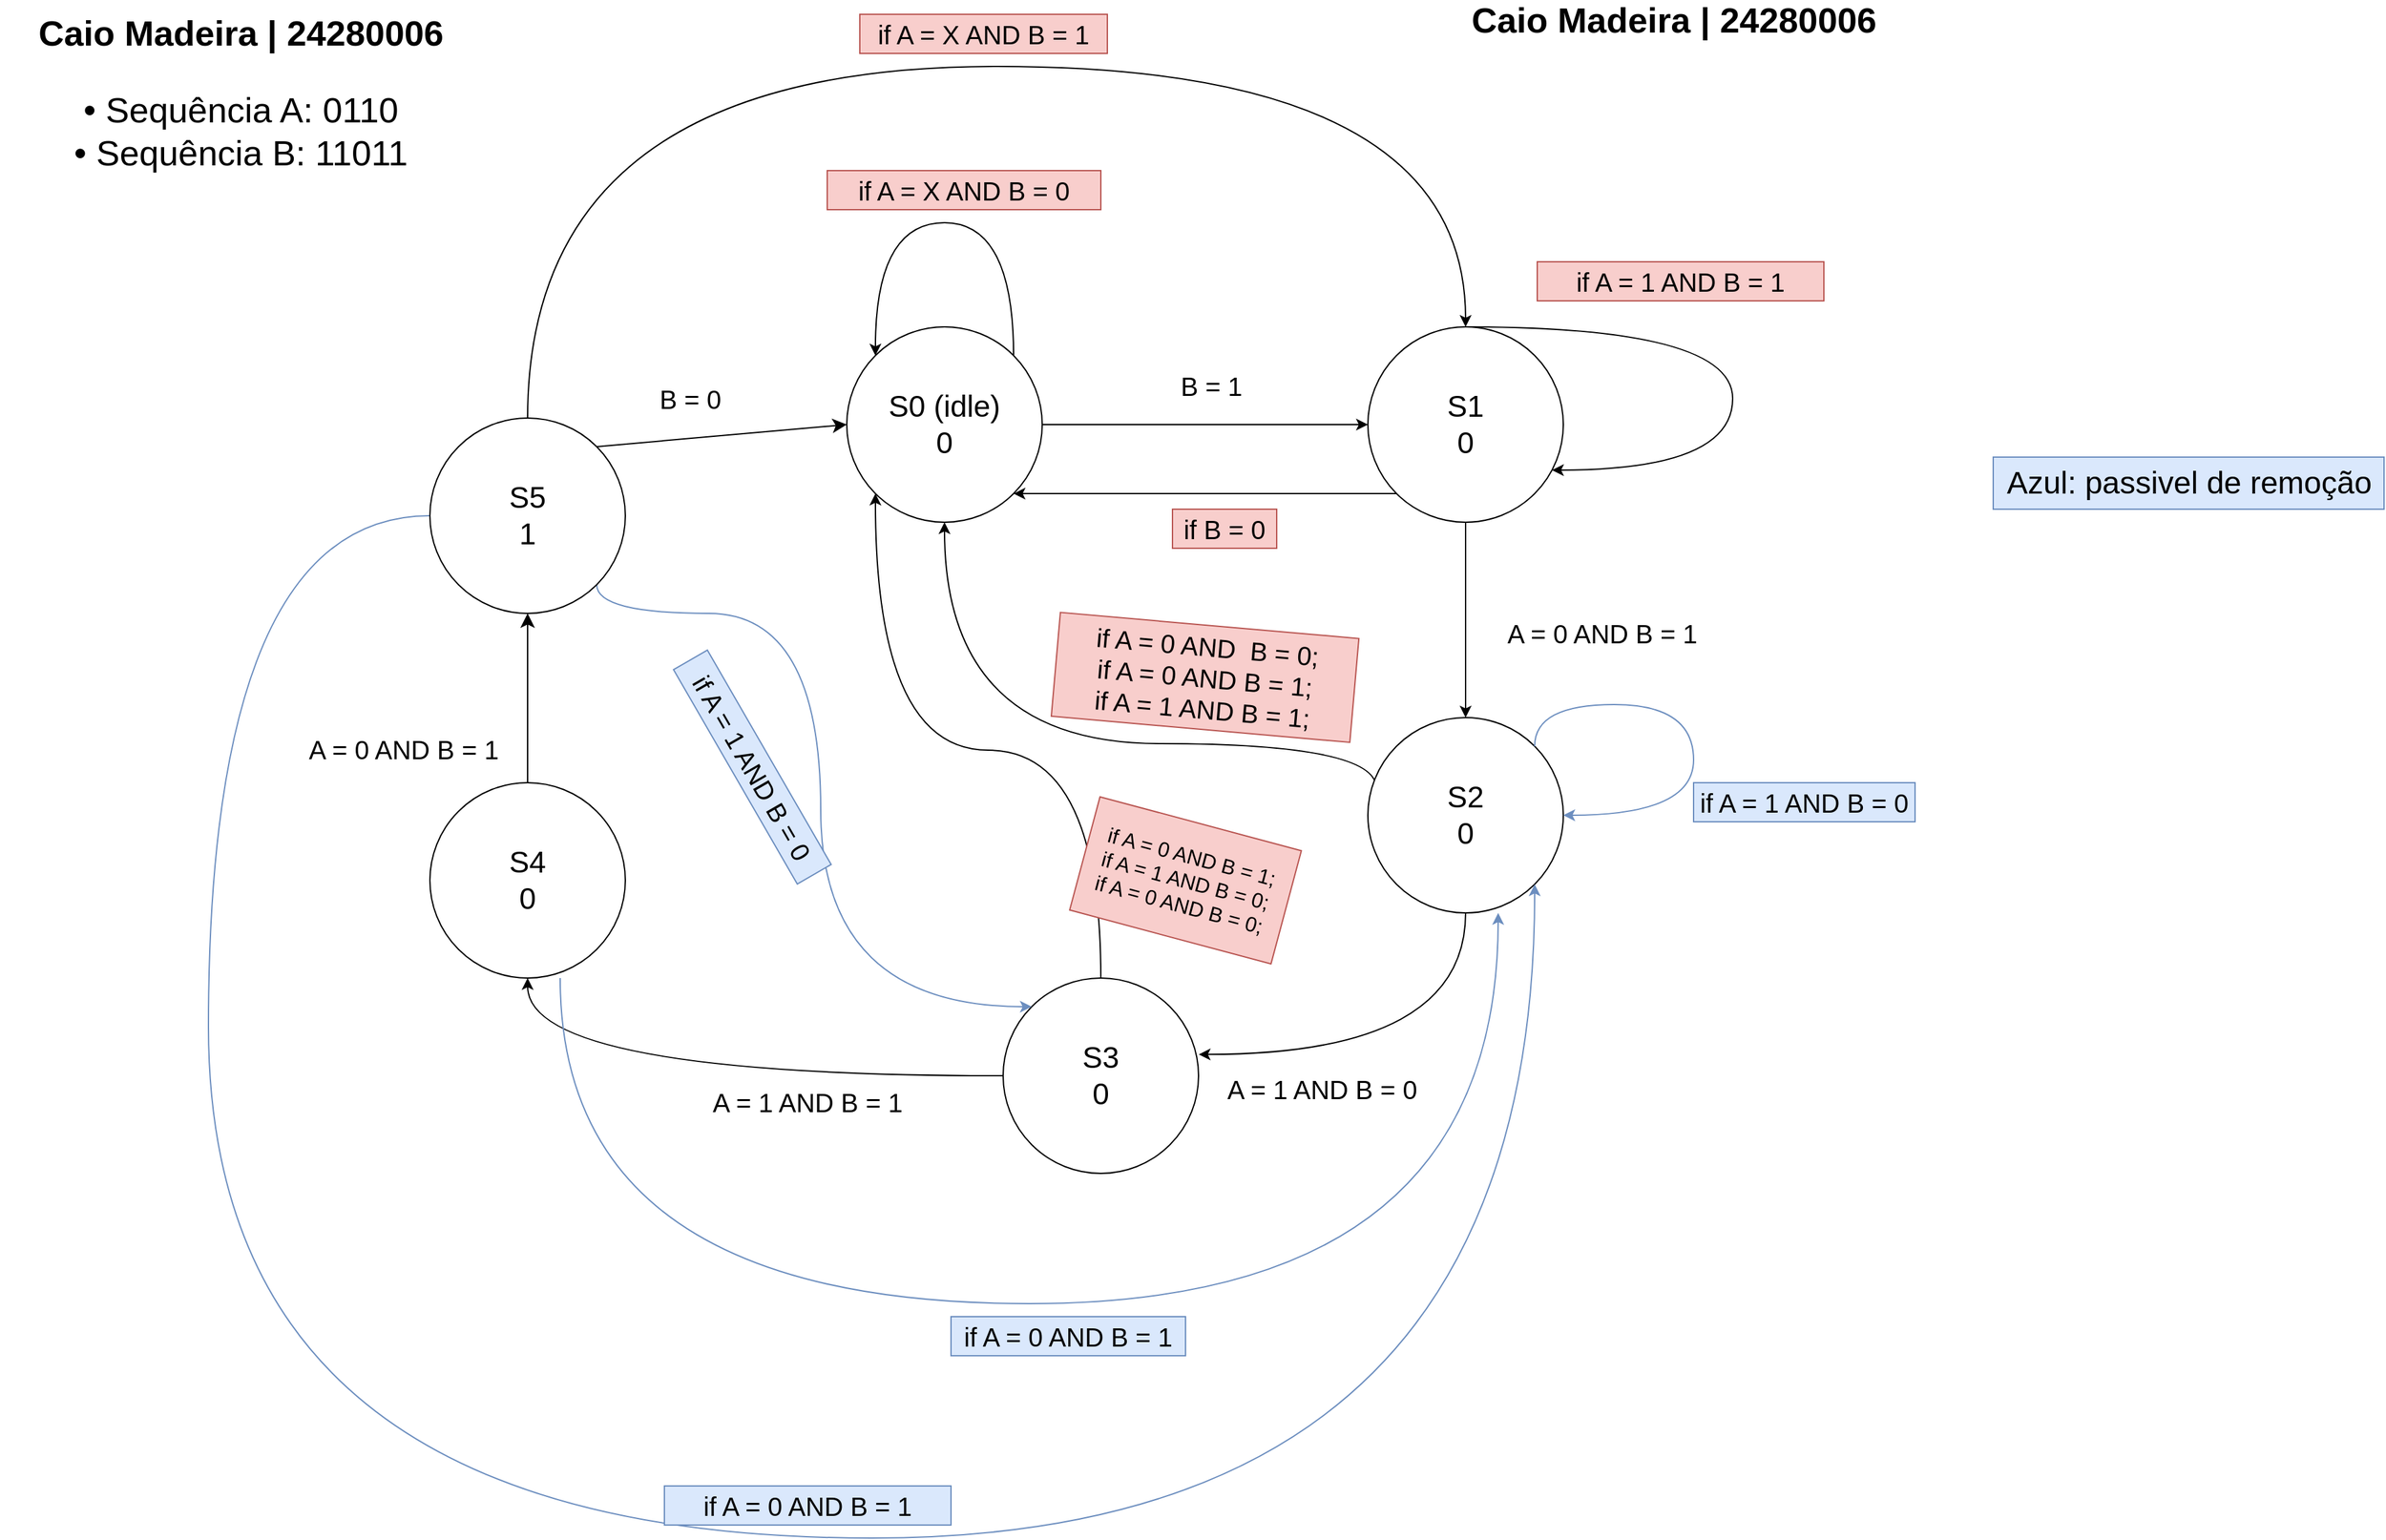 <mxfile version="24.8.4">
  <diagram name="Page-1" id="b_PFSjgRnYWqNBcnfu1e">
    <mxGraphModel dx="3000" dy="1640" grid="1" gridSize="10" guides="1" tooltips="1" connect="1" arrows="1" fold="1" page="0" pageScale="1" pageWidth="850" pageHeight="1100" background="none" math="0" shadow="0">
      <root>
        <mxCell id="0" />
        <mxCell id="1" parent="0" />
        <mxCell id="tQddnmzMiFavjvR3CnS6-4" style="edgeStyle=orthogonalEdgeStyle;rounded=0;orthogonalLoop=1;jettySize=auto;html=1;entryX=0;entryY=0.5;entryDx=0;entryDy=0;" parent="1" source="tQddnmzMiFavjvR3CnS6-1" target="tQddnmzMiFavjvR3CnS6-2" edge="1">
          <mxGeometry relative="1" as="geometry" />
        </mxCell>
        <mxCell id="tQddnmzMiFavjvR3CnS6-1" value="&lt;font style=&quot;font-size: 23px;&quot;&gt;S0 (idle)&lt;br&gt;0&lt;/font&gt;" style="ellipse;whiteSpace=wrap;html=1;aspect=fixed;" parent="1" vertex="1">
          <mxGeometry x="240" y="100" width="150" height="150" as="geometry" />
        </mxCell>
        <mxCell id="tQddnmzMiFavjvR3CnS6-7" style="edgeStyle=orthogonalEdgeStyle;rounded=0;orthogonalLoop=1;jettySize=auto;html=1;" parent="1" source="tQddnmzMiFavjvR3CnS6-2" edge="1">
          <mxGeometry relative="1" as="geometry">
            <mxPoint x="715" y="400" as="targetPoint" />
          </mxGeometry>
        </mxCell>
        <mxCell id="tQddnmzMiFavjvR3CnS6-23" style="edgeStyle=orthogonalEdgeStyle;rounded=0;orthogonalLoop=1;jettySize=auto;html=1;exitX=0;exitY=1;exitDx=0;exitDy=0;entryX=1;entryY=1;entryDx=0;entryDy=0;" parent="1" source="tQddnmzMiFavjvR3CnS6-2" target="tQddnmzMiFavjvR3CnS6-1" edge="1">
          <mxGeometry relative="1" as="geometry" />
        </mxCell>
        <mxCell id="tQddnmzMiFavjvR3CnS6-2" value="&lt;font style=&quot;font-size: 23px;&quot;&gt;S1&lt;br&gt;0&lt;/font&gt;" style="ellipse;whiteSpace=wrap;html=1;aspect=fixed;" parent="1" vertex="1">
          <mxGeometry x="640" y="100" width="150" height="150" as="geometry" />
        </mxCell>
        <mxCell id="tQddnmzMiFavjvR3CnS6-3" value="&lt;span style=&quot;font-size: 20px;&quot;&gt;B = 1&lt;/span&gt;" style="text;html=1;align=center;verticalAlign=middle;whiteSpace=wrap;rounded=0;" parent="1" vertex="1">
          <mxGeometry x="490" y="130" width="60" height="30" as="geometry" />
        </mxCell>
        <mxCell id="tQddnmzMiFavjvR3CnS6-25" style="edgeStyle=orthogonalEdgeStyle;rounded=0;orthogonalLoop=1;jettySize=auto;html=1;entryX=0.5;entryY=1;entryDx=0;entryDy=0;curved=1;exitX=0.042;exitY=0.358;exitDx=0;exitDy=0;exitPerimeter=0;" parent="1" source="tQddnmzMiFavjvR3CnS6-5" target="tQddnmzMiFavjvR3CnS6-1" edge="1">
          <mxGeometry relative="1" as="geometry">
            <Array as="points">
              <mxPoint x="646" y="420" />
              <mxPoint x="315" y="420" />
            </Array>
          </mxGeometry>
        </mxCell>
        <mxCell id="tQddnmzMiFavjvR3CnS6-5" value="&lt;span style=&quot;font-size: 23px;&quot;&gt;S2&lt;/span&gt;&lt;div&gt;&lt;span style=&quot;font-size: 23px;&quot;&gt;0&lt;/span&gt;&lt;/div&gt;" style="ellipse;whiteSpace=wrap;html=1;aspect=fixed;" parent="1" vertex="1">
          <mxGeometry x="640" y="400" width="150" height="150" as="geometry" />
        </mxCell>
        <mxCell id="tQddnmzMiFavjvR3CnS6-9" value="&lt;span style=&quot;font-size: 20px;&quot;&gt;A = 0 AND B = 1&lt;/span&gt;" style="text;html=1;align=center;verticalAlign=middle;whiteSpace=wrap;rounded=0;" parent="1" vertex="1">
          <mxGeometry x="740" y="320" width="160" height="30" as="geometry" />
        </mxCell>
        <mxCell id="tQddnmzMiFavjvR3CnS6-11" style="edgeStyle=orthogonalEdgeStyle;rounded=0;orthogonalLoop=1;jettySize=auto;html=1;exitX=1;exitY=0;exitDx=0;exitDy=0;entryX=0;entryY=0;entryDx=0;entryDy=0;curved=1;" parent="1" source="tQddnmzMiFavjvR3CnS6-1" target="tQddnmzMiFavjvR3CnS6-1" edge="1">
          <mxGeometry relative="1" as="geometry">
            <Array as="points">
              <mxPoint x="368" y="20" />
              <mxPoint x="262" y="20" />
            </Array>
          </mxGeometry>
        </mxCell>
        <mxCell id="tQddnmzMiFavjvR3CnS6-16" style="edgeStyle=orthogonalEdgeStyle;rounded=0;orthogonalLoop=1;jettySize=auto;html=1;entryX=0.5;entryY=1;entryDx=0;entryDy=0;curved=1;" parent="1" source="tQddnmzMiFavjvR3CnS6-12" target="tQddnmzMiFavjvR3CnS6-15" edge="1">
          <mxGeometry relative="1" as="geometry" />
        </mxCell>
        <mxCell id="tQddnmzMiFavjvR3CnS6-27" style="edgeStyle=orthogonalEdgeStyle;rounded=0;orthogonalLoop=1;jettySize=auto;html=1;exitX=0.5;exitY=0;exitDx=0;exitDy=0;entryX=0;entryY=1;entryDx=0;entryDy=0;curved=1;" parent="1" source="tQddnmzMiFavjvR3CnS6-12" target="tQddnmzMiFavjvR3CnS6-1" edge="1">
          <mxGeometry relative="1" as="geometry" />
        </mxCell>
        <mxCell id="tQddnmzMiFavjvR3CnS6-12" value="&lt;span style=&quot;font-size: 23px;&quot;&gt;S3&lt;/span&gt;&lt;div&gt;&lt;span style=&quot;font-size: 23px;&quot;&gt;0&lt;/span&gt;&lt;/div&gt;" style="ellipse;whiteSpace=wrap;html=1;aspect=fixed;" parent="1" vertex="1">
          <mxGeometry x="360" y="600" width="150" height="150" as="geometry" />
        </mxCell>
        <mxCell id="tQddnmzMiFavjvR3CnS6-13" style="edgeStyle=orthogonalEdgeStyle;rounded=0;orthogonalLoop=1;jettySize=auto;html=1;entryX=1.001;entryY=0.391;entryDx=0;entryDy=0;entryPerimeter=0;curved=1;" parent="1" source="tQddnmzMiFavjvR3CnS6-5" target="tQddnmzMiFavjvR3CnS6-12" edge="1">
          <mxGeometry relative="1" as="geometry">
            <Array as="points">
              <mxPoint x="715" y="659" />
            </Array>
          </mxGeometry>
        </mxCell>
        <mxCell id="tQddnmzMiFavjvR3CnS6-14" value="&lt;span style=&quot;font-size: 20px;&quot;&gt;A = 1 AND B = 0&lt;/span&gt;" style="text;html=1;align=center;verticalAlign=middle;whiteSpace=wrap;rounded=0;" parent="1" vertex="1">
          <mxGeometry x="530" y="670" width="150" height="30" as="geometry" />
        </mxCell>
        <mxCell id="TSoL59lhyGNRVLlthy6h-4" style="edgeStyle=none;curved=1;rounded=0;orthogonalLoop=1;jettySize=auto;html=1;entryX=0.5;entryY=1;entryDx=0;entryDy=0;fontSize=12;startSize=8;endSize=8;" parent="1" source="tQddnmzMiFavjvR3CnS6-15" target="TSoL59lhyGNRVLlthy6h-2" edge="1">
          <mxGeometry relative="1" as="geometry" />
        </mxCell>
        <mxCell id="Ctu_GQ60YnpbgzEwKwgF-7" style="edgeStyle=orthogonalEdgeStyle;rounded=0;orthogonalLoop=1;jettySize=auto;html=1;curved=1;fillColor=#dae8fc;strokeColor=#6c8ebf;" parent="1" edge="1">
          <mxGeometry relative="1" as="geometry">
            <mxPoint x="20" y="600" as="sourcePoint" />
            <mxPoint x="740" y="550" as="targetPoint" />
            <Array as="points">
              <mxPoint x="20" y="850" />
              <mxPoint x="740" y="850" />
            </Array>
          </mxGeometry>
        </mxCell>
        <mxCell id="tQddnmzMiFavjvR3CnS6-15" value="&lt;div&gt;&lt;span style=&quot;font-size: 23px;&quot;&gt;S4&lt;/span&gt;&lt;/div&gt;&lt;div&gt;&lt;span style=&quot;font-size: 23px;&quot;&gt;0&lt;/span&gt;&lt;/div&gt;" style="ellipse;whiteSpace=wrap;html=1;aspect=fixed;" parent="1" vertex="1">
          <mxGeometry x="-80" y="450" width="150" height="150" as="geometry" />
        </mxCell>
        <mxCell id="tQddnmzMiFavjvR3CnS6-20" value="&lt;span style=&quot;font-size: 20px;&quot;&gt;A = 1 AND B = 1&lt;/span&gt;" style="text;html=1;align=center;verticalAlign=middle;whiteSpace=wrap;rounded=0;" parent="1" vertex="1">
          <mxGeometry x="130" y="680" width="160" height="30" as="geometry" />
        </mxCell>
        <mxCell id="tQddnmzMiFavjvR3CnS6-21" value="&lt;span style=&quot;font-size: 20px;&quot;&gt;B = 0&lt;/span&gt;" style="text;html=1;align=center;verticalAlign=middle;whiteSpace=wrap;rounded=0;" parent="1" vertex="1">
          <mxGeometry x="70" y="140" width="100" height="30" as="geometry" />
        </mxCell>
        <mxCell id="tQddnmzMiFavjvR3CnS6-24" value="&lt;span style=&quot;font-size: 20px;&quot;&gt;if B = 0&lt;/span&gt;" style="text;html=1;align=center;verticalAlign=middle;whiteSpace=wrap;rounded=0;fillColor=#f8cecc;strokeColor=#b85450;" parent="1" vertex="1">
          <mxGeometry x="490" y="240" width="80" height="30" as="geometry" />
        </mxCell>
        <mxCell id="tQddnmzMiFavjvR3CnS6-26" value="&lt;span style=&quot;font-size: 20px;&quot;&gt;if A = 0 AND&amp;nbsp; B = 0;&lt;br&gt;if A = 0 AND B = 1;&lt;/span&gt;&lt;div&gt;&lt;span style=&quot;font-size: 20px;&quot;&gt;if A = 1 AND B = 1;&lt;/span&gt;&lt;/div&gt;" style="text;html=1;align=center;verticalAlign=middle;whiteSpace=wrap;rounded=0;rotation=5;fillColor=#f8cecc;strokeColor=#b85450;" parent="1" vertex="1">
          <mxGeometry x="400.04" y="329.13" width="230" height="80" as="geometry" />
        </mxCell>
        <mxCell id="tQddnmzMiFavjvR3CnS6-28" value="&lt;font style=&quot;font-size: 16px;&quot;&gt;if A = 0 AND B = 1;&lt;/font&gt;&lt;div style=&quot;font-size: 16px;&quot;&gt;&lt;font style=&quot;font-size: 16px;&quot;&gt;if A = 1 AND B = 0;&lt;/font&gt;&lt;/div&gt;&lt;div style=&quot;font-size: 16px;&quot;&gt;&lt;font style=&quot;font-size: 16px;&quot;&gt;if A = 0 AND B = 0;&lt;/font&gt;&lt;/div&gt;" style="text;html=1;align=center;verticalAlign=middle;whiteSpace=wrap;rounded=0;fillColor=#f8cecc;strokeColor=#b85450;rotation=15;" parent="1" vertex="1">
          <mxGeometry x="420" y="480" width="160" height="90" as="geometry" />
        </mxCell>
        <mxCell id="tQddnmzMiFavjvR3CnS6-34" value="&lt;font style=&quot;font-size: 27px;&quot;&gt;&lt;b&gt;Caio Madeira | 24280006&lt;/b&gt;&lt;/font&gt;" style="text;html=1;align=center;verticalAlign=middle;whiteSpace=wrap;rounded=0;strokeWidth=2;" parent="1" vertex="1">
          <mxGeometry x="-410" y="-140" width="370" height="30" as="geometry" />
        </mxCell>
        <mxCell id="TSoL59lhyGNRVLlthy6h-7" style="edgeStyle=none;curved=1;rounded=0;orthogonalLoop=1;jettySize=auto;html=1;exitX=1;exitY=0;exitDx=0;exitDy=0;entryX=0;entryY=0.5;entryDx=0;entryDy=0;fontSize=12;startSize=8;endSize=8;" parent="1" source="TSoL59lhyGNRVLlthy6h-2" target="tQddnmzMiFavjvR3CnS6-1" edge="1">
          <mxGeometry relative="1" as="geometry" />
        </mxCell>
        <mxCell id="Ctu_GQ60YnpbgzEwKwgF-9" style="edgeStyle=orthogonalEdgeStyle;rounded=0;orthogonalLoop=1;jettySize=auto;html=1;entryX=0.5;entryY=0;entryDx=0;entryDy=0;curved=1;" parent="1" source="TSoL59lhyGNRVLlthy6h-2" target="tQddnmzMiFavjvR3CnS6-2" edge="1">
          <mxGeometry relative="1" as="geometry">
            <Array as="points">
              <mxPoint x="-5" y="-100" />
              <mxPoint x="715" y="-100" />
            </Array>
          </mxGeometry>
        </mxCell>
        <mxCell id="Ctu_GQ60YnpbgzEwKwgF-11" style="edgeStyle=orthogonalEdgeStyle;rounded=0;orthogonalLoop=1;jettySize=auto;html=1;entryX=0;entryY=0;entryDx=0;entryDy=0;curved=1;exitX=1;exitY=1;exitDx=0;exitDy=0;fillColor=#dae8fc;strokeColor=#6c8ebf;" parent="1" source="TSoL59lhyGNRVLlthy6h-2" target="tQddnmzMiFavjvR3CnS6-12" edge="1">
          <mxGeometry relative="1" as="geometry">
            <mxPoint x="-10" y="320" as="sourcePoint" />
            <mxPoint x="301.967" y="696.967" as="targetPoint" />
            <Array as="points">
              <mxPoint x="48" y="320" />
              <mxPoint x="220" y="320" />
              <mxPoint x="220" y="622" />
            </Array>
          </mxGeometry>
        </mxCell>
        <mxCell id="Ctu_GQ60YnpbgzEwKwgF-15" style="edgeStyle=orthogonalEdgeStyle;rounded=0;orthogonalLoop=1;jettySize=auto;html=1;entryX=1;entryY=1;entryDx=0;entryDy=0;curved=1;fillColor=#dae8fc;strokeColor=#6c8ebf;" parent="1" source="TSoL59lhyGNRVLlthy6h-2" target="tQddnmzMiFavjvR3CnS6-5" edge="1">
          <mxGeometry relative="1" as="geometry">
            <Array as="points">
              <mxPoint x="-250" y="245" />
              <mxPoint x="-250" y="1030" />
              <mxPoint x="768" y="1030" />
            </Array>
          </mxGeometry>
        </mxCell>
        <mxCell id="TSoL59lhyGNRVLlthy6h-2" value="&lt;div&gt;&lt;span style=&quot;font-size: 23px;&quot;&gt;S5&lt;/span&gt;&lt;/div&gt;&lt;div&gt;&lt;span style=&quot;font-size: 23px;&quot;&gt;1&lt;/span&gt;&lt;/div&gt;" style="ellipse;whiteSpace=wrap;html=1;aspect=fixed;" parent="1" vertex="1">
          <mxGeometry x="-80" y="170" width="150" height="150" as="geometry" />
        </mxCell>
        <mxCell id="TSoL59lhyGNRVLlthy6h-3" style="edgeStyle=none;curved=1;rounded=0;orthogonalLoop=1;jettySize=auto;html=1;exitX=0.5;exitY=0;exitDx=0;exitDy=0;fontSize=12;startSize=8;endSize=8;" parent="1" edge="1">
          <mxGeometry relative="1" as="geometry">
            <mxPoint x="-145" y="510" as="sourcePoint" />
            <mxPoint x="-145" y="510" as="targetPoint" />
          </mxGeometry>
        </mxCell>
        <mxCell id="TSoL59lhyGNRVLlthy6h-8" value="&lt;span style=&quot;font-size: 20px;&quot;&gt;A = 0 AND B = 1&lt;/span&gt;" style="text;html=1;align=center;verticalAlign=middle;whiteSpace=wrap;rounded=0;" parent="1" vertex="1">
          <mxGeometry x="-180" y="409.13" width="160" height="30" as="geometry" />
        </mxCell>
        <mxCell id="1OENyqT5GAdR2yC9RkHn-1" value="&lt;span style=&quot;font-size: 20px;&quot;&gt;if A = X AND B = 0&lt;/span&gt;" style="text;html=1;align=center;verticalAlign=middle;whiteSpace=wrap;rounded=0;fillColor=#f8cecc;strokeColor=#b85450;" parent="1" vertex="1">
          <mxGeometry x="225" y="-20" width="210" height="30" as="geometry" />
        </mxCell>
        <mxCell id="Ctu_GQ60YnpbgzEwKwgF-1" style="edgeStyle=orthogonalEdgeStyle;rounded=0;orthogonalLoop=1;jettySize=auto;html=1;curved=1;exitX=0.5;exitY=0;exitDx=0;exitDy=0;" parent="1" source="tQddnmzMiFavjvR3CnS6-2" target="tQddnmzMiFavjvR3CnS6-2" edge="1">
          <mxGeometry relative="1" as="geometry">
            <mxPoint x="800" y="100" as="sourcePoint" />
            <Array as="points">
              <mxPoint x="920" y="100" />
              <mxPoint x="920" y="210" />
            </Array>
          </mxGeometry>
        </mxCell>
        <mxCell id="Ctu_GQ60YnpbgzEwKwgF-3" value="&lt;span style=&quot;font-size: 20px;&quot;&gt;if A = 1 AND B = 1&lt;br&gt;&lt;/span&gt;" style="text;html=1;align=center;verticalAlign=middle;whiteSpace=wrap;rounded=0;fillColor=#f8cecc;strokeColor=#b85450;" parent="1" vertex="1">
          <mxGeometry x="770" y="50" width="220" height="30" as="geometry" />
        </mxCell>
        <mxCell id="Ctu_GQ60YnpbgzEwKwgF-4" value="&lt;span style=&quot;font-size: 20px;&quot;&gt;if A = 1 AND B = 0&lt;br&gt;&lt;/span&gt;" style="text;html=1;align=center;verticalAlign=middle;whiteSpace=wrap;rounded=0;fillColor=#dae8fc;strokeColor=#6c8ebf;" parent="1" vertex="1">
          <mxGeometry x="890" y="450" width="170" height="30" as="geometry" />
        </mxCell>
        <mxCell id="Ctu_GQ60YnpbgzEwKwgF-6" style="edgeStyle=orthogonalEdgeStyle;rounded=0;orthogonalLoop=1;jettySize=auto;html=1;exitX=1;exitY=0;exitDx=0;exitDy=0;entryX=1;entryY=0.5;entryDx=0;entryDy=0;curved=1;fillColor=#dae8fc;strokeColor=#6c8ebf;" parent="1" source="tQddnmzMiFavjvR3CnS6-5" target="tQddnmzMiFavjvR3CnS6-5" edge="1">
          <mxGeometry relative="1" as="geometry">
            <Array as="points">
              <mxPoint x="768" y="390" />
              <mxPoint x="890" y="390" />
              <mxPoint x="890" y="475" />
            </Array>
          </mxGeometry>
        </mxCell>
        <mxCell id="Ctu_GQ60YnpbgzEwKwgF-8" value="&lt;span style=&quot;font-size: 20px;&quot;&gt;if A = 0 AND B = 1&lt;br&gt;&lt;/span&gt;" style="text;html=1;align=center;verticalAlign=middle;whiteSpace=wrap;rounded=0;fillColor=#dae8fc;strokeColor=#6c8ebf;" parent="1" vertex="1">
          <mxGeometry x="320" y="860" width="180" height="30" as="geometry" />
        </mxCell>
        <mxCell id="Ctu_GQ60YnpbgzEwKwgF-10" value="&lt;span style=&quot;font-size: 20px;&quot;&gt;if A = X AND B = 1&lt;/span&gt;" style="text;html=1;align=center;verticalAlign=middle;whiteSpace=wrap;rounded=0;fillColor=#f8cecc;strokeColor=#b85450;" parent="1" vertex="1">
          <mxGeometry x="250" y="-140" width="190" height="30" as="geometry" />
        </mxCell>
        <mxCell id="Ctu_GQ60YnpbgzEwKwgF-12" value="&lt;span style=&quot;font-size: 20px;&quot;&gt;if A = 1 AND B = 0&lt;br&gt;&lt;/span&gt;" style="text;html=1;align=center;verticalAlign=middle;whiteSpace=wrap;rounded=0;rotation=60;fillColor=#dae8fc;strokeColor=#6c8ebf;" parent="1" vertex="1">
          <mxGeometry x="72.5" y="422.99" width="190" height="30" as="geometry" />
        </mxCell>
        <mxCell id="Ctu_GQ60YnpbgzEwKwgF-14" value="&lt;span style=&quot;font-size: 20px;&quot;&gt;if A = 0 AND B = 1&lt;br&gt;&lt;/span&gt;" style="text;html=1;align=center;verticalAlign=middle;whiteSpace=wrap;rounded=0;fillColor=#dae8fc;strokeColor=#6c8ebf;" parent="1" vertex="1">
          <mxGeometry x="100" y="990" width="220" height="30" as="geometry" />
        </mxCell>
        <mxCell id="hg-iedln__fok776gCNz-2" value="&lt;font style=&quot;font-size: 27px;&quot;&gt;• Sequência A: 0110&lt;br/&gt;• Sequência B: 11011&lt;/font&gt;" style="text;html=1;align=center;verticalAlign=middle;whiteSpace=wrap;rounded=0;strokeWidth=2;" vertex="1" parent="1">
          <mxGeometry x="-410" y="-90" width="370" height="80" as="geometry" />
        </mxCell>
        <mxCell id="hg-iedln__fok776gCNz-5" value="&lt;font style=&quot;font-size: 24px;&quot;&gt;Azul: passivel de remoção&lt;/font&gt;" style="text;html=1;align=center;verticalAlign=middle;resizable=0;points=[];autosize=1;strokeColor=#6c8ebf;fillColor=#dae8fc;" vertex="1" parent="1">
          <mxGeometry x="1120" y="200" width="300" height="40" as="geometry" />
        </mxCell>
        <mxCell id="hg-iedln__fok776gCNz-6" value="&lt;font style=&quot;font-size: 27px;&quot;&gt;&lt;b&gt;Caio Madeira | 24280006&lt;/b&gt;&lt;/font&gt;" style="text;html=1;align=center;verticalAlign=middle;whiteSpace=wrap;rounded=0;strokeWidth=2;" vertex="1" parent="1">
          <mxGeometry x="690" y="-150" width="370" height="30" as="geometry" />
        </mxCell>
      </root>
    </mxGraphModel>
  </diagram>
</mxfile>
